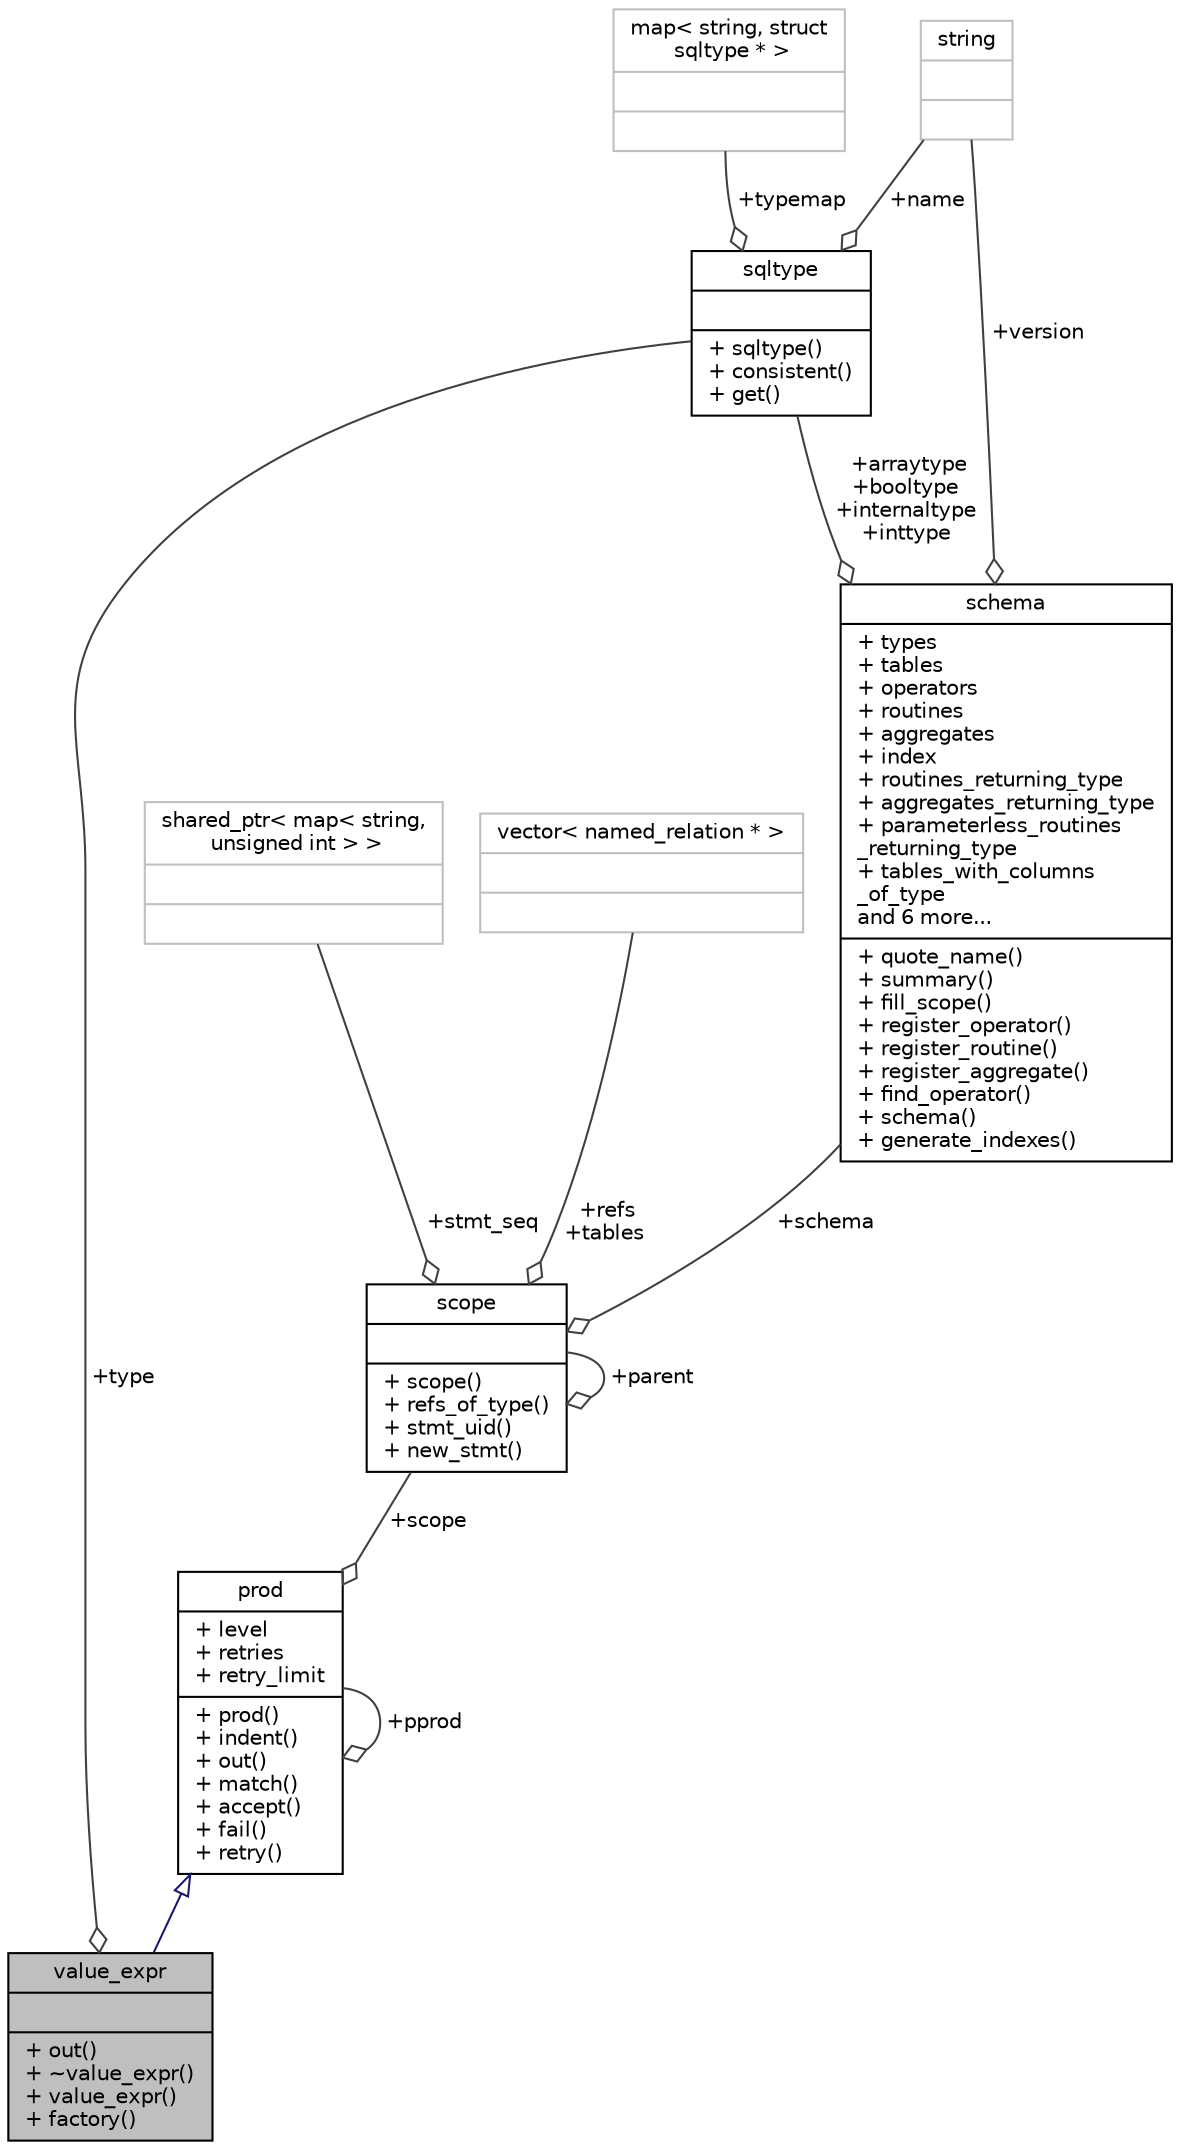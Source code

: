 digraph "value_expr"
{
 // LATEX_PDF_SIZE
  edge [fontname="Helvetica",fontsize="10",labelfontname="Helvetica",labelfontsize="10"];
  node [fontname="Helvetica",fontsize="10",shape=record];
  Node1 [label="{value_expr\n||+ out()\l+ ~value_expr()\l+ value_expr()\l+ factory()\l}",height=0.2,width=0.4,color="black", fillcolor="grey75", style="filled", fontcolor="black",tooltip=" "];
  Node2 -> Node1 [dir="back",color="midnightblue",fontsize="10",style="solid",arrowtail="onormal",fontname="Helvetica"];
  Node2 [label="{prod\n|+ level\l+ retries\l+ retry_limit\l|+ prod()\l+ indent()\l+ out()\l+ match()\l+ accept()\l+ fail()\l+ retry()\l}",height=0.2,width=0.4,color="black", fillcolor="white", style="filled",URL="$structprod.html",tooltip="Base class for AST nodes."];
  Node2 -> Node2 [color="grey25",fontsize="10",style="solid",label=" +pprod" ,arrowhead="odiamond",fontname="Helvetica"];
  Node3 -> Node2 [color="grey25",fontsize="10",style="solid",label=" +scope" ,arrowhead="odiamond",fontname="Helvetica"];
  Node3 [label="{scope\n||+ scope()\l+ refs_of_type()\l+ stmt_uid()\l+ new_stmt()\l}",height=0.2,width=0.4,color="black", fillcolor="white", style="filled",URL="$structscope.html",tooltip=" "];
  Node4 -> Node3 [color="grey25",fontsize="10",style="solid",label=" +schema" ,arrowhead="odiamond",fontname="Helvetica"];
  Node4 [label="{schema\n|+ types\l+ tables\l+ operators\l+ routines\l+ aggregates\l+ index\l+ routines_returning_type\l+ aggregates_returning_type\l+ parameterless_routines\l_returning_type\l+ tables_with_columns\l_of_type\land 6 more...\l|+ quote_name()\l+ summary()\l+ fill_scope()\l+ register_operator()\l+ register_routine()\l+ register_aggregate()\l+ find_operator()\l+ schema()\l+ generate_indexes()\l}",height=0.2,width=0.4,color="black", fillcolor="white", style="filled",URL="$structschema.html",tooltip=" "];
  Node5 -> Node4 [color="grey25",fontsize="10",style="solid",label=" +version" ,arrowhead="odiamond",fontname="Helvetica"];
  Node5 [label="{string\n||}",height=0.2,width=0.4,color="grey75", fillcolor="white", style="filled",tooltip=" "];
  Node6 -> Node4 [color="grey25",fontsize="10",style="solid",label=" +arraytype\n+booltype\n+internaltype\n+inttype" ,arrowhead="odiamond",fontname="Helvetica"];
  Node6 [label="{sqltype\n||+ sqltype()\l+ consistent()\l+ get()\l}",height=0.2,width=0.4,color="black", fillcolor="white", style="filled",URL="$structsqltype.html",tooltip=" "];
  Node7 -> Node6 [color="grey25",fontsize="10",style="solid",label=" +typemap" ,arrowhead="odiamond",fontname="Helvetica"];
  Node7 [label="{map\< string, struct\l sqltype * \>\n||}",height=0.2,width=0.4,color="grey75", fillcolor="white", style="filled",tooltip=" "];
  Node5 -> Node6 [color="grey25",fontsize="10",style="solid",label=" +name" ,arrowhead="odiamond",fontname="Helvetica"];
  Node8 -> Node3 [color="grey25",fontsize="10",style="solid",label=" +stmt_seq" ,arrowhead="odiamond",fontname="Helvetica"];
  Node8 [label="{shared_ptr\< map\< string,\l unsigned int \> \>\n||}",height=0.2,width=0.4,color="grey75", fillcolor="white", style="filled",tooltip=" "];
  Node9 -> Node3 [color="grey25",fontsize="10",style="solid",label=" +refs\n+tables" ,arrowhead="odiamond",fontname="Helvetica"];
  Node9 [label="{vector\< named_relation * \>\n||}",height=0.2,width=0.4,color="grey75", fillcolor="white", style="filled",tooltip=" "];
  Node3 -> Node3 [color="grey25",fontsize="10",style="solid",label=" +parent" ,arrowhead="odiamond",fontname="Helvetica"];
  Node6 -> Node1 [color="grey25",fontsize="10",style="solid",label=" +type" ,arrowhead="odiamond",fontname="Helvetica"];
}
